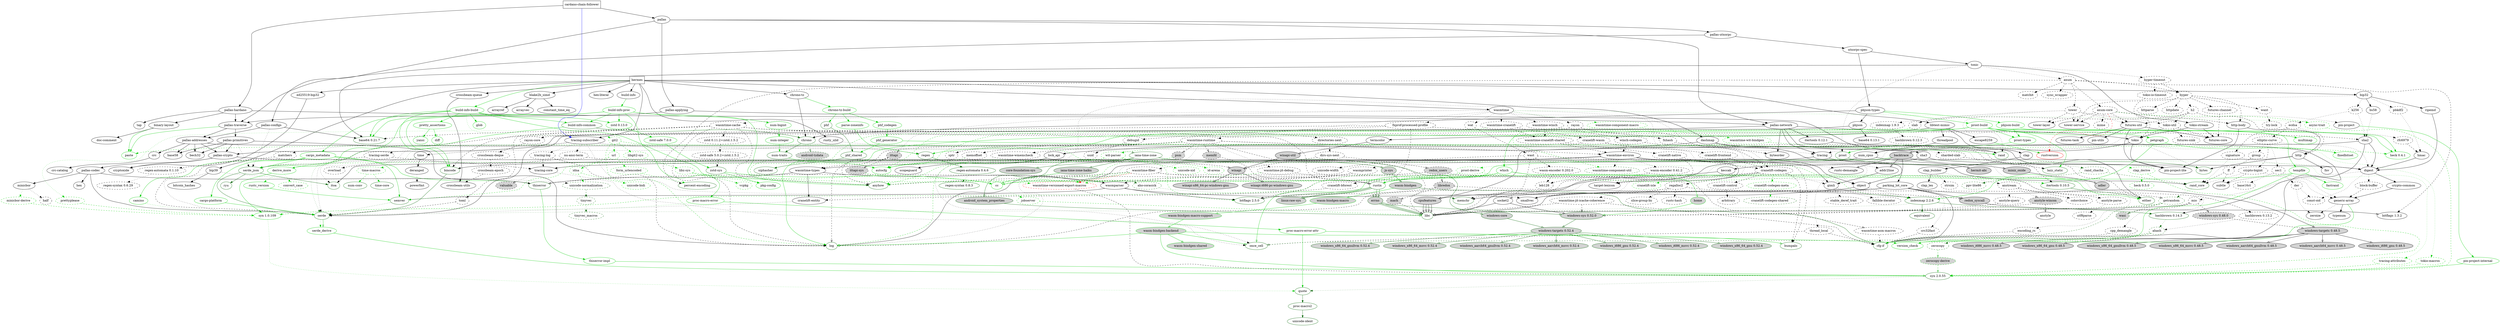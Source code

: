 digraph {
    0 [ label = "hermes" shape = box]
    1 [ label = "cardano-chain-follower" shape = box]
    2 [ label = "anyhow" color = darkgreen]
    3 [ label = "bip32" ]
    4 [ label = "bip39" ]
    5 [ label = "blake2b_simd" ]
    6 [ label = "build-info" ]
    7 [ label = "build-info-build" color = green3]
    8 [ label = "chrono" color = darkgreen]
    9 [ label = "chrono-tz" ]
    10 [ label = "clap" ]
    11 [ label = "crossbeam-queue" ]
    12 [ label = "cryptoxide" ]
    13 [ label = "dashmap" ]
    14 [ label = "derive_more" color = green3]
    15 [ label = "ed25519-bip32" ]
    16 [ label = "hex-literal" ]
    17 [ label = "iana-time-zone" color = darkgreen]
    18 [ label = "libtest-mimic" ]
    19 [ label = "once_cell" color = darkgreen]
    20 [ label = "rand" color = darkgreen]
    21 [ label = "rusty_ulid" ]
    22 [ label = "thiserror" color = darkgreen]
    23 [ label = "time" ]
    24 [ label = "tracing" ]
    25 [ label = "tracing-subscriber" ]
    26 [ label = "wasmtime" ]
    27 [ label = "hex" ]
    28 [ label = "pallas" ]
    29 [ label = "pallas-hardano" ]
    30 [ label = "tokio" ]
    31 [ label = "bs58" ]
    32 [ label = "hmac" ]
    33 [ label = "k256" style = dashed]
    34 [ label = "pbkdf2" style = dashed]
    35 [ label = "rand_core" color = darkgreen]
    36 [ label = "ripemd" ]
    37 [ label = "sha2" ]
    38 [ label = "subtle" ]
    39 [ label = "zeroize" ]
    40 [ label = "bitcoin_hashes" ]
    41 [ label = "serde" color = darkgreen]
    42 [ label = "unicode-normalization" color = darkgreen, style = dashed]
    43 [ label = "arrayref" ]
    44 [ label = "arrayvec" ]
    45 [ label = "constant_time_eq" ]
    46 [ label = "bincode" color = darkgreen]
    47 [ label = "build-info-common" color = darkgreen]
    48 [ label = "build-info-proc" color = green3]
    49 [ label = "base64 0.21.7" color = darkgreen]
    50 [ label = "cargo_metadata" color = green3]
    51 [ label = "git2" color = green3, style = dashed]
    52 [ label = "glob" color = green3]
    53 [ label = "pretty_assertions" color = green3]
    54 [ label = "rustc_version" color = green3]
    55 [ label = "serde_json" color = darkgreen]
    56 [ label = "zstd 0.13.0" color = green3]
    57 [ label = "android-tzdata" color = darkgreen, style = "dashed,filled", fillcolor = lightgrey]
    58 [ label = "js-sys" color = darkgreen, style = filled, fillcolor = lightgrey]
    59 [ label = "num-traits" color = darkgreen]
    60 [ label = "wasm-bindgen" color = darkgreen, style = filled, fillcolor = lightgrey]
    61 [ label = "windows-targets 0.52.4" color = darkgreen, style = filled, fillcolor = lightgrey]
    62 [ label = "chrono-tz-build" color = green3]
    63 [ label = "phf" color = darkgreen]
    64 [ label = "clap_builder" ]
    65 [ label = "clap_derive" color = green3, style = dashed]
    66 [ label = "crossbeam-utils" ]
    67 [ label = "cfg-if" color = darkgreen]
    68 [ label = "hashbrown 0.14.3" color = darkgreen]
    69 [ label = "lock_api" ]
    70 [ label = "parking_lot_core" ]
    71 [ label = "convert_case" color = green3, style = dashed]
    72 [ label = "proc-macro2" color = darkgreen]
    73 [ label = "quote" color = darkgreen]
    74 [ label = "syn 1.0.109" color = green3]
    75 [ label = "android_system_properties" color = darkgreen, style = filled, fillcolor = lightgrey]
    76 [ label = "core-foundation-sys" color = darkgreen, style = filled, fillcolor = lightgrey]
    77 [ label = "iana-time-zone-haiku" color = darkgreen, style = filled, fillcolor = lightgrey]
    78 [ label = "windows-core" color = darkgreen, style = filled, fillcolor = lightgrey]
    79 [ label = "escape8259" ]
    80 [ label = "termcolor" ]
    81 [ label = "threadpool" ]
    82 [ label = "libc" color = darkgreen]
    83 [ label = "rand_chacha" color = darkgreen, style = dashed]
    84 [ label = "thiserror-impl" color = green3]
    85 [ label = "deranged" ]
    86 [ label = "itoa" color = darkgreen]
    87 [ label = "num-conv" color = darkgreen]
    88 [ label = "powerfmt" ]
    89 [ label = "time-core" color = darkgreen]
    90 [ label = "time-macros" color = green3, style = dashed]
    91 [ label = "log" color = darkgreen]
    92 [ label = "pin-project-lite" ]
    93 [ label = "tracing-attributes" color = green3, style = dashed]
    94 [ label = "tracing-core" ]
    95 [ label = "matchers" style = dashed]
    96 [ label = "nu-ansi-term" style = dashed]
    97 [ label = "regex" color = darkgreen]
    98 [ label = "sharded-slab" style = dashed]
    99 [ label = "smallvec" ]
    100 [ label = "thread_local" style = dashed]
    101 [ label = "tracing-log" style = dashed]
    102 [ label = "tracing-serde" style = dashed]
    103 [ label = "addr2line" ]
    104 [ label = "async-trait" color = green3, style = dashed]
    105 [ label = "bumpalo" color = darkgreen]
    106 [ label = "encoding_rs" style = dashed]
    107 [ label = "fxprof-processed-profile" style = dashed]
    108 [ label = "gimli" ]
    109 [ label = "indexmap 2.2.6" color = darkgreen]
    110 [ label = "ittapi" style = "dashed,filled", fillcolor = lightgrey]
    111 [ label = "object" ]
    112 [ label = "paste" color = green3]
    113 [ label = "rayon" style = dashed]
    114 [ label = "rustix" color = darkgreen]
    115 [ label = "serde_derive" color = green3]
    116 [ label = "target-lexicon" ]
    117 [ label = "wasm-encoder 0.41.2" style = dashed]
    118 [ label = "wasmparser" ]
    119 [ label = "wasmtime-cache" style = dashed]
    120 [ label = "wasmtime-component-macro" color = green3, style = dashed]
    121 [ label = "wasmtime-component-util" color = darkgreen, style = dashed]
    122 [ label = "wasmtime-cranelift" style = dashed]
    123 [ label = "wasmtime-environ" ]
    124 [ label = "wasmtime-fiber" style = dashed]
    125 [ label = "wasmtime-jit-debug" style = dashed]
    126 [ label = "wasmtime-jit-icache-coherence" style = dashed]
    127 [ label = "wasmtime-runtime" style = dashed]
    128 [ label = "wasmtime-winch" style = dashed]
    129 [ label = "wat" style = dashed]
    130 [ label = "windows-sys 0.52.0" color = darkgreen, style = filled, fillcolor = lightgrey]
    131 [ label = "pallas-addresses" ]
    132 [ label = "pallas-applying" ]
    133 [ label = "pallas-codec" ]
    134 [ label = "pallas-configs" ]
    135 [ label = "pallas-crypto" ]
    136 [ label = "pallas-network" ]
    137 [ label = "pallas-primitives" ]
    138 [ label = "pallas-traverse" ]
    139 [ label = "pallas-utxorpc" ]
    140 [ label = "binary-layout" ]
    141 [ label = "tap" ]
    142 [ label = "backtrace" style = filled, fillcolor = lightgrey]
    143 [ label = "bytes" color = darkgreen]
    144 [ label = "mio" style = dashed]
    145 [ label = "num_cpus" ]
    146 [ label = "socket2" ]
    147 [ label = "tokio-macros" color = green3, style = dashed]
    148 [ label = "windows-sys 0.48.0" style = "dashed,filled", fillcolor = lightgrey]
    149 [ label = "digest" ]
    150 [ label = "ecdsa" style = dashed]
    151 [ label = "elliptic-curve" style = dashed]
    152 [ label = "getrandom" color = darkgreen, style = dashed]
    153 [ label = "cpufeatures" style = filled, fillcolor = lightgrey]
    154 [ label = "tinyvec" color = darkgreen, style = dashed]
    155 [ label = "semver" color = darkgreen]
    156 [ label = "num-bigint" color = green3]
    157 [ label = "proc-macro-error" color = green3]
    158 [ label = "syn 2.0.55" color = darkgreen]
    159 [ label = "camino" color = green3]
    160 [ label = "cargo-platform" color = green3]
    161 [ label = "bitflags 2.5.0" color = darkgreen]
    162 [ label = "libgit2-sys" color = green3, style = dashed]
    163 [ label = "url" color = green3, style = dashed]
    164 [ label = "diff" color = green3]
    165 [ label = "yansi" color = green3]
    166 [ label = "ryu" color = darkgreen]
    167 [ label = "zstd-safe 7.0.0" color = green3]
    168 [ label = "autocfg" color = green3]
    169 [ label = "wasm-bindgen-macro" color = green3, style = filled, fillcolor = lightgrey]
    170 [ label = "windows_aarch64_gnullvm 0.52.4" color = darkgreen, style = filled, fillcolor = lightgrey]
    171 [ label = "windows_aarch64_msvc 0.52.4" color = darkgreen, style = filled, fillcolor = lightgrey]
    172 [ label = "windows_i686_gnu 0.52.4" color = darkgreen, style = filled, fillcolor = lightgrey]
    173 [ label = "windows_i686_msvc 0.52.4" color = darkgreen, style = filled, fillcolor = lightgrey]
    174 [ label = "windows_x86_64_gnu 0.52.4" color = darkgreen, style = filled, fillcolor = lightgrey]
    175 [ label = "windows_x86_64_gnullvm 0.52.4" color = darkgreen, style = filled, fillcolor = lightgrey]
    176 [ label = "windows_x86_64_msvc 0.52.4" color = darkgreen, style = filled, fillcolor = lightgrey]
    177 [ label = "parse-zoneinfo" color = green3]
    178 [ label = "phf_codegen" color = green3]
    179 [ label = "phf_shared" color = darkgreen]
    180 [ label = "anstream" style = dashed]
    181 [ label = "anstyle" ]
    182 [ label = "clap_lex" ]
    183 [ label = "strsim" style = dashed]
    184 [ label = "heck 0.5.0" color = green3, style = dashed]
    185 [ label = "ahash" color = darkgreen, style = dashed]
    186 [ label = "scopeguard" ]
    187 [ label = "redox_syscall" style = filled, fillcolor = lightgrey]
    188 [ label = "windows-targets 0.48.5" style = filled, fillcolor = lightgrey]
    189 [ label = "unicode-ident" color = darkgreen]
    190 [ label = "cc" color = green3]
    191 [ label = "rustversion" color = red]
    192 [ label = "winapi-util" style = filled, fillcolor = lightgrey]
    193 [ label = "ppv-lite86" color = darkgreen, style = dashed]
    194 [ label = "valuable" style = "dashed,filled", fillcolor = lightgrey]
    195 [ label = "regex-automata 0.1.10" style = dashed]
    196 [ label = "overload" style = dashed]
    197 [ label = "winapi" style = filled, fillcolor = lightgrey]
    198 [ label = "aho-corasick" color = darkgreen, style = dashed]
    199 [ label = "memchr" color = darkgreen]
    200 [ label = "regex-automata 0.4.6" color = darkgreen]
    201 [ label = "regex-syntax 0.8.3" color = darkgreen]
    202 [ label = "lazy_static" color = darkgreen]
    203 [ label = "debugid" style = dashed]
    204 [ label = "fxhash" style = dashed]
    205 [ label = "fallible-iterator" style = dashed]
    206 [ label = "stable_deref_trait" style = dashed]
    207 [ label = "equivalent" color = darkgreen]
    208 [ label = "ittapi-sys" style = "dashed,filled", fillcolor = lightgrey]
    209 [ label = "crc32fast" style = dashed]
    210 [ label = "either" color = darkgreen]
    211 [ label = "rayon-core" style = dashed]
    212 [ label = "errno" color = darkgreen, style = filled, fillcolor = lightgrey]
    213 [ label = "linux-raw-sys" color = darkgreen, style = filled, fillcolor = lightgrey]
    214 [ label = "leb128" style = dashed]
    215 [ label = "directories-next" style = dashed]
    216 [ label = "toml" style = dashed]
    217 [ label = "zstd 0.11.2+zstd.1.5.2" style = dashed]
    218 [ label = "wasmtime-wit-bindgen" color = green3, style = dashed]
    219 [ label = "wit-parser" color = green3, style = dashed]
    220 [ label = "cranelift-codegen" style = dashed]
    221 [ label = "cranelift-control" style = dashed]
    222 [ label = "cranelift-entity" ]
    223 [ label = "cranelift-frontend" style = dashed]
    224 [ label = "cranelift-native" style = dashed]
    225 [ label = "cranelift-wasm" style = dashed]
    226 [ label = "wasmtime-cranelift-shared" style = dashed]
    227 [ label = "wasmtime-versioned-export-macros" color = red, style = dashed]
    228 [ label = "cpp_demangle" style = dashed]
    229 [ label = "rustc-demangle" ]
    230 [ label = "wasmprinter" style = dashed]
    231 [ label = "wasmtime-types" ]
    232 [ label = "wasmtime-asm-macros" style = dashed]
    233 [ label = "mach" style = "dashed,filled", fillcolor = lightgrey]
    234 [ label = "memfd" style = "dashed,filled", fillcolor = lightgrey]
    235 [ label = "memoffset" style = dashed]
    236 [ label = "psm" style = "dashed,filled", fillcolor = lightgrey]
    237 [ label = "sptr" style = dashed]
    238 [ label = "wasmtime-wmemcheck" style = dashed]
    239 [ label = "winch-codegen" style = dashed]
    240 [ label = "wast" style = dashed]
    241 [ label = "base58" ]
    242 [ label = "bech32" ]
    243 [ label = "crc" ]
    244 [ label = "sha3" ]
    245 [ label = "minicbor" ]
    246 [ label = "byteorder" ]
    247 [ label = "itertools 0.12.1" ]
    248 [ label = "utxorpc-spec" ]
    249 [ label = "doc-comment" ]
    250 [ label = "miniz_oxide" style = filled, fillcolor = lightgrey]
    251 [ label = "wasi" color = darkgreen, style = "dashed,filled", fillcolor = lightgrey]
    252 [ label = "hermit-abi" style = filled, fillcolor = lightgrey]
    253 [ label = "block-buffer" style = dashed]
    254 [ label = "const-oid" style = dashed]
    255 [ label = "crypto-common" ]
    256 [ label = "der" style = dashed]
    257 [ label = "rfc6979" style = dashed]
    258 [ label = "signature" style = dashed]
    259 [ label = "base16ct" style = dashed]
    260 [ label = "crypto-bigint" style = dashed]
    261 [ label = "ff" style = dashed]
    262 [ label = "generic-array" ]
    263 [ label = "group" style = dashed]
    264 [ label = "sec1" style = dashed]
    265 [ label = "tinyvec_macros" color = darkgreen, style = dashed]
    266 [ label = "num-integer" color = green3]
    267 [ label = "proc-macro-error-attr" color = green3]
    268 [ label = "version_check" color = green3]
    269 [ label = "libz-sys" color = green3, style = dashed]
    270 [ label = "pkg-config" color = green3]
    271 [ label = "form_urlencoded" color = green3, style = dashed]
    272 [ label = "idna" color = green3, style = dashed]
    273 [ label = "percent-encoding" color = darkgreen]
    274 [ label = "zstd-sys" color = darkgreen]
    275 [ label = "wasm-bindgen-macro-support" color = green3, style = filled, fillcolor = lightgrey]
    276 [ label = "phf_generator" color = green3]
    277 [ label = "siphasher" color = darkgreen]
    278 [ label = "anstyle-parse" style = dashed]
    279 [ label = "anstyle-query" style = dashed]
    280 [ label = "anstyle-wincon" style = "dashed,filled", fillcolor = lightgrey]
    281 [ label = "colorchoice" style = dashed]
    282 [ label = "utf8parse" style = dashed]
    283 [ label = "zerocopy" color = darkgreen, style = dashed]
    284 [ label = "bitflags 1.3.2" ]
    285 [ label = "windows_aarch64_gnullvm 0.48.5" style = filled, fillcolor = lightgrey]
    286 [ label = "windows_aarch64_msvc 0.48.5" style = filled, fillcolor = lightgrey]
    287 [ label = "windows_i686_gnu 0.48.5" style = filled, fillcolor = lightgrey]
    288 [ label = "windows_i686_msvc 0.48.5" style = filled, fillcolor = lightgrey]
    289 [ label = "windows_x86_64_gnu 0.48.5" style = filled, fillcolor = lightgrey]
    290 [ label = "windows_x86_64_gnullvm 0.48.5" style = filled, fillcolor = lightgrey]
    291 [ label = "windows_x86_64_msvc 0.48.5" style = filled, fillcolor = lightgrey]
    292 [ label = "jobserver" color = green3, style = dashed]
    293 [ label = "regex-syntax 0.6.29" style = dashed]
    294 [ label = "winapi-i686-pc-windows-gnu" style = filled, fillcolor = lightgrey]
    295 [ label = "winapi-x86_64-pc-windows-gnu" style = filled, fillcolor = lightgrey]
    296 [ label = "uuid" style = dashed]
    297 [ label = "crossbeam-deque" style = dashed]
    298 [ label = "dirs-sys-next" style = dashed]
    299 [ label = "zstd-safe 5.0.2+zstd.1.5.2" style = dashed]
    300 [ label = "heck 0.4.1" color = green3]
    301 [ label = "id-arena" color = green3, style = dashed]
    302 [ label = "unicode-xid" color = green3, style = dashed]
    303 [ label = "cranelift-bforest" style = dashed]
    304 [ label = "cranelift-codegen-meta" color = green3, style = dashed]
    305 [ label = "cranelift-codegen-shared" color = darkgreen, style = dashed]
    306 [ label = "cranelift-isle" color = green3, style = dashed]
    307 [ label = "regalloc2" style = dashed]
    308 [ label = "arbitrary" style = dashed]
    309 [ label = "itertools 0.10.5" color = darkgreen]
    310 [ label = "unicode-width" style = dashed]
    311 [ label = "wasm-encoder 0.202.0" style = dashed]
    312 [ label = "crc-catalog" ]
    313 [ label = "keccak" ]
    314 [ label = "half" style = dashed]
    315 [ label = "minicbor-derive" color = green3, style = dashed]
    316 [ label = "pbjson" ]
    317 [ label = "pbjson-types" ]
    318 [ label = "prost" color = darkgreen]
    319 [ label = "tonic" ]
    320 [ label = "adler" style = filled, fillcolor = lightgrey]
    321 [ label = "typenum" ]
    322 [ label = "vcpkg" color = green3, style = dashed]
    323 [ label = "unicode-bidi" color = green3, style = dashed]
    324 [ label = "wasm-bindgen-backend" color = green3, style = filled, fillcolor = lightgrey]
    325 [ label = "wasm-bindgen-shared" color = green3, style = filled, fillcolor = lightgrey]
    326 [ label = "zerocopy-derive" color = green3, style = "dashed,filled", fillcolor = lightgrey]
    327 [ label = "crossbeam-epoch" style = dashed]
    328 [ label = "redox_users" style = "dashed,filled", fillcolor = lightgrey]
    329 [ label = "hashbrown 0.13.2" style = dashed]
    330 [ label = "rustc-hash" style = dashed]
    331 [ label = "slice-group-by" style = dashed]
    332 [ label = "base64 0.13.1" ]
    333 [ label = "pbjson-build" color = green3]
    334 [ label = "prost-build" color = green3]
    335 [ label = "prost-derive" color = green3, style = dashed]
    336 [ label = "axum" style = dashed]
    337 [ label = "futures-core" ]
    338 [ label = "futures-util" ]
    339 [ label = "h2" style = dashed]
    340 [ label = "http" ]
    341 [ label = "http-body" ]
    342 [ label = "hyper" style = dashed]
    343 [ label = "hyper-timeout" style = dashed]
    344 [ label = "pin-project" ]
    345 [ label = "tokio-stream" ]
    346 [ label = "tower" style = dashed]
    347 [ label = "tower-layer" ]
    348 [ label = "tower-service" ]
    349 [ label = "libredox" style = "dashed,filled", fillcolor = lightgrey]
    350 [ label = "prost-types" color = green3]
    351 [ label = "multimap" color = green3]
    352 [ label = "petgraph" color = green3]
    353 [ label = "prettyplease" color = green3, style = dashed]
    354 [ label = "tempfile" color = green3]
    355 [ label = "which" color = green3]
    356 [ label = "axum-core" style = dashed]
    357 [ label = "matchit" style = dashed]
    358 [ label = "mime" style = dashed]
    359 [ label = "sync_wrapper" style = dashed]
    360 [ label = "futures-task" ]
    361 [ label = "pin-utils" ]
    362 [ label = "fnv" ]
    363 [ label = "futures-sink" style = dashed]
    364 [ label = "slab" style = dashed]
    365 [ label = "tokio-util" style = dashed]
    366 [ label = "futures-channel" style = dashed]
    367 [ label = "httparse" style = dashed]
    368 [ label = "httpdate" style = dashed]
    369 [ label = "want" style = dashed]
    370 [ label = "tokio-io-timeout" style = dashed]
    371 [ label = "pin-project-internal" color = green3]
    372 [ label = "indexmap 1.9.3" style = dashed]
    373 [ label = "fixedbitset" color = green3]
    374 [ label = "fastrand" color = green3]
    375 [ label = "home" color = green3, style = filled, fillcolor = lightgrey]
    376 [ label = "try-lock" style = dashed]
    377 [ label = "hashbrown 0.12.3" style = dashed]
    0 -> 3 [ ]
    0 -> 4 [ ]
    0 -> 5 [ ]
    0 -> 6 [ ]
    0 -> 7 [ color = green3]
    0 -> 9 [ ]
    0 -> 11 [ ]
    0 -> 13 [ ]
    0 -> 15 [ ]
    0 -> 16 [ ]
    0 -> 18 [ ]
    0 -> 21 [ ]
    0 -> 25 [ ]
    0 -> 26 [ ]
    1 -> 28 [ ]
    1 -> 29 [ ]
    1 -> 25 [ color = blue]
    3 -> 31 [ ]
    3 -> 33 [ style = dotted]
    3 -> 19 [ style = dotted]
    3 -> 34 [ style = dotted]
    3 -> 36 [ ]
    4 -> 40 [ ]
    4 -> 41 [ style = dotted]
    4 -> 42 [ style = dotted]
    5 -> 43 [ ]
    5 -> 44 [ ]
    5 -> 45 [ ]
    6 -> 48 [ color = green3]
    7 -> 2 [ color = green3]
    7 -> 49 [ color = green3]
    7 -> 46 [ color = green3]
    7 -> 47 [ color = green3]
    7 -> 50 [ color = green3]
    7 -> 51 [ color = green3, style = dotted]
    7 -> 52 [ color = green3]
    7 -> 53 [ color = green3]
    7 -> 56 [ color = green3]
    8 -> 57 [ color = darkgreen, arrowType = empty, fillcolor = lightgrey, style = dotted]
    8 -> 17 [ color = darkgreen, arrowType = empty, fillcolor = lightgrey, style = dotted]
    8 -> 59 [ color = darkgreen]
    8 -> 41 [ color = darkgreen, style = dotted]
    9 -> 8 [ ]
    9 -> 62 [ color = green3]
    10 -> 64 [ ]
    10 -> 65 [ color = green3, style = dotted]
    11 -> 66 [ ]
    13 -> 68 [ ]
    13 -> 69 [ ]
    13 -> 70 [ ]
    14 -> 71 [ color = green3, style = dotted]
    14 -> 54 [ color = green3, style = dotted]
    14 -> 74 [ color = green3]
    15 -> 12 [ ]
    17 -> 75 [ color = darkgreen, arrowType = empty, fillcolor = lightgrey]
    17 -> 76 [ color = darkgreen, arrowType = empty, fillcolor = lightgrey]
    17 -> 77 [ color = darkgreen, arrowType = empty, fillcolor = lightgrey]
    17 -> 58 [ color = darkgreen, arrowType = empty, fillcolor = lightgrey]
    17 -> 78 [ color = darkgreen, arrowType = empty, fillcolor = lightgrey]
    18 -> 10 [ ]
    18 -> 79 [ ]
    18 -> 80 [ ]
    18 -> 81 [ ]
    20 -> 83 [ color = darkgreen, style = dotted]
    21 -> 20 [ style = dotted]
    21 -> 23 [ style = dotted]
    22 -> 84 [ color = green3]
    23 -> 85 [ ]
    23 -> 86 [ style = dotted]
    23 -> 41 [ style = dotted]
    23 -> 90 [ color = green3, style = dotted]
    24 -> 91 [ style = dotted]
    24 -> 92 [ ]
    24 -> 93 [ color = green3, style = dotted]
    24 -> 94 [ ]
    25 -> 95 [ style = dotted]
    25 -> 96 [ style = dotted]
    25 -> 97 [ style = dotted]
    25 -> 55 [ style = dotted]
    25 -> 98 [ style = dotted]
    25 -> 99 [ style = dotted]
    25 -> 100 [ style = dotted]
    25 -> 23 [ style = dotted]
    25 -> 24 [ style = dotted]
    25 -> 101 [ style = dotted]
    25 -> 102 [ style = dotted]
    26 -> 103 [ style = dotted]
    26 -> 104 [ color = green3, style = dotted]
    26 -> 107 [ style = dotted]
    26 -> 110 [ arrowType = empty, fillcolor = lightgrey, style = dotted]
    26 -> 113 [ style = dotted]
    26 -> 119 [ style = dotted]
    26 -> 120 [ color = green3, style = dotted]
    26 -> 122 [ style = dotted]
    26 -> 126 [ style = dotted]
    26 -> 127 [ style = dotted]
    26 -> 128 [ style = dotted]
    26 -> 129 [ style = dotted]
    28 -> 132 [ ]
    28 -> 134 [ ]
    28 -> 136 [ ]
    28 -> 139 [ ]
    29 -> 140 [ ]
    29 -> 136 [ ]
    29 -> 138 [ ]
    29 -> 141 [ ]
    30 -> 142 [ arrowType = empty, fillcolor = lightgrey]
    30 -> 143 [ style = dotted]
    30 -> 144 [ style = dotted]
    30 -> 145 [ style = dotted]
    30 -> 92 [ ]
    30 -> 146 [ arrowType = empty, fillcolor = lightgrey, style = dotted]
    30 -> 147 [ color = green3, style = dotted]
    31 -> 37 [ style = dotted]
    32 -> 149 [ ]
    33 -> 150 [ style = dotted]
    33 -> 37 [ style = dotted]
    34 -> 32 [ style = dotted]
    35 -> 152 [ color = darkgreen, style = dotted]
    36 -> 149 [ ]
    37 -> 67 [ ]
    37 -> 153 [ arrowType = empty, fillcolor = lightgrey]
    37 -> 149 [ ]
    41 -> 115 [ color = green3, style = dotted]
    41 -> 115 [ color = green3, arrowType = empty, fillcolor = lightgrey]
    42 -> 154 [ color = darkgreen, style = dashed]
    46 -> 41 [ color = darkgreen]
    47 -> 8 [ color = darkgreen]
    47 -> 14 [ color = green3]
    48 -> 2 [ color = green3]
    48 -> 49 [ color = green3]
    48 -> 46 [ color = green3]
    48 -> 47 [ color = green3]
    48 -> 156 [ color = green3]
    48 -> 157 [ color = green3]
    48 -> 55 [ color = green3]
    48 -> 56 [ color = green3]
    50 -> 159 [ color = green3]
    50 -> 160 [ color = green3]
    50 -> 155 [ color = green3]
    50 -> 55 [ color = green3]
    50 -> 22 [ color = green3]
    51 -> 161 [ color = green3, style = dashed]
    51 -> 162 [ color = green3, style = dashed]
    51 -> 91 [ color = green3, style = dashed]
    51 -> 163 [ color = green3, style = dashed]
    53 -> 164 [ color = green3]
    53 -> 165 [ color = green3]
    54 -> 155 [ color = green3]
    55 -> 86 [ color = darkgreen]
    55 -> 166 [ color = darkgreen]
    55 -> 41 [ color = darkgreen]
    56 -> 167 [ color = green3]
    58 -> 60 [ color = darkgreen, arrowType = empty, fillcolor = lightgrey]
    59 -> 168 [ color = green3]
    60 -> 67 [ color = darkgreen, arrowType = empty, fillcolor = lightgrey]
    60 -> 169 [ color = green3, arrowType = empty, fillcolor = lightgrey]
    61 -> 170 [ color = darkgreen, arrowType = empty, fillcolor = lightgrey]
    61 -> 171 [ color = darkgreen, arrowType = empty, fillcolor = lightgrey]
    61 -> 172 [ color = darkgreen, arrowType = empty, fillcolor = lightgrey]
    61 -> 173 [ color = darkgreen, arrowType = empty, fillcolor = lightgrey]
    61 -> 174 [ color = darkgreen, arrowType = empty, fillcolor = lightgrey]
    61 -> 175 [ color = darkgreen, arrowType = empty, fillcolor = lightgrey]
    61 -> 176 [ color = darkgreen, arrowType = empty, fillcolor = lightgrey]
    62 -> 177 [ color = green3]
    62 -> 63 [ color = green3]
    62 -> 178 [ color = green3]
    63 -> 179 [ color = darkgreen]
    64 -> 180 [ style = dotted]
    64 -> 182 [ ]
    64 -> 183 [ style = dotted]
    65 -> 184 [ color = green3, style = dashed]
    65 -> 158 [ color = green3, style = dashed]
    68 -> 185 [ color = darkgreen, style = dotted]
    69 -> 168 [ color = green3]
    69 -> 186 [ ]
    70 -> 67 [ ]
    70 -> 82 [ arrowType = empty, fillcolor = lightgrey]
    70 -> 187 [ arrowType = empty, fillcolor = lightgrey]
    70 -> 99 [ ]
    70 -> 188 [ arrowType = empty, fillcolor = lightgrey]
    72 -> 189 [ color = darkgreen]
    73 -> 72 [ color = darkgreen]
    74 -> 73 [ color = green3, style = dotted]
    75 -> 82 [ color = darkgreen, arrowType = empty, fillcolor = lightgrey]
    77 -> 190 [ color = green3, arrowType = empty, fillcolor = lightgrey]
    78 -> 61 [ color = darkgreen, arrowType = empty, fillcolor = lightgrey]
    79 -> 191 [ color = green3]
    80 -> 192 [ arrowType = empty, fillcolor = lightgrey]
    81 -> 145 [ ]
    83 -> 193 [ color = darkgreen, style = dashed]
    83 -> 35 [ color = darkgreen, style = dashed]
    84 -> 158 [ color = green3]
    85 -> 88 [ style = dotted]
    90 -> 87 [ color = green3, style = dashed]
    90 -> 89 [ color = green3, style = dashed]
    93 -> 158 [ color = green3, style = dashed]
    94 -> 19 [ style = dotted]
    94 -> 194 [ arrowType = empty, fillcolor = lightgrey, style = dotted]
    95 -> 195 [ style = dashed]
    96 -> 196 [ style = dashed]
    96 -> 197 [ arrowType = empty, fillcolor = lightgrey, style = dashed]
    97 -> 200 [ color = darkgreen]
    98 -> 202 [ style = dashed]
    100 -> 67 [ style = dashed]
    100 -> 19 [ style = dashed]
    101 -> 91 [ style = dashed]
    101 -> 94 [ style = dashed]
    102 -> 41 [ style = dashed]
    102 -> 94 [ style = dashed]
    103 -> 108 [ ]
    104 -> 158 [ color = green3, style = dashed]
    106 -> 67 [ style = dashed]
    107 -> 161 [ style = dashed]
    107 -> 203 [ style = dashed]
    107 -> 204 [ style = dashed]
    107 -> 55 [ style = dashed]
    108 -> 205 [ style = dotted]
    108 -> 109 [ style = dotted]
    108 -> 206 [ style = dotted]
    109 -> 207 [ color = darkgreen]
    109 -> 68 [ color = darkgreen]
    109 -> 41 [ color = darkgreen, style = dotted]
    110 -> 2 [ arrowType = empty, fillcolor = lightgrey, style = dashed]
    110 -> 208 [ arrowType = empty, fillcolor = lightgrey, style = dashed]
    110 -> 91 [ arrowType = empty, fillcolor = lightgrey, style = dashed]
    111 -> 209 [ style = dotted]
    111 -> 109 [ style = dotted]
    111 -> 199 [ ]
    113 -> 210 [ style = dashed]
    113 -> 211 [ style = dashed]
    114 -> 161 [ color = darkgreen]
    114 -> 212 [ color = darkgreen, arrowType = empty, fillcolor = lightgrey, style = dotted]
    114 -> 212 [ color = darkgreen, arrowType = empty, fillcolor = lightgrey]
    114 -> 212 [ color = darkgreen, arrowType = empty, fillcolor = lightgrey]
    114 -> 213 [ color = darkgreen, arrowType = empty, fillcolor = lightgrey]
    114 -> 213 [ color = darkgreen, arrowType = empty, fillcolor = lightgrey]
    115 -> 158 [ color = green3]
    117 -> 214 [ style = dashed]
    118 -> 161 [ ]
    118 -> 109 [ ]
    118 -> 155 [ ]
    119 -> 2 [ style = dashed]
    119 -> 49 [ style = dashed]
    119 -> 46 [ style = dashed]
    119 -> 215 [ style = dashed]
    119 -> 91 [ style = dashed]
    119 -> 114 [ arrowType = empty, fillcolor = lightgrey, style = dashed]
    119 -> 37 [ style = dashed]
    119 -> 216 [ style = dashed]
    119 -> 217 [ style = dashed]
    120 -> 121 [ color = green3, style = dashed]
    120 -> 218 [ color = green3, style = dashed]
    122 -> 225 [ style = dashed]
    122 -> 226 [ style = dashed]
    122 -> 227 [ color = green3, style = dashed]
    123 -> 46 [ ]
    123 -> 228 [ style = dotted]
    123 -> 108 [ ]
    123 -> 91 [ ]
    123 -> 111 [ ]
    123 -> 229 [ style = dotted]
    123 -> 116 [ ]
    123 -> 117 [ style = dotted]
    123 -> 230 [ style = dotted]
    123 -> 121 [ style = dotted]
    123 -> 231 [ ]
    124 -> 2 [ style = dashed]
    124 -> 190 [ color = green3, style = dashed]
    124 -> 114 [ arrowType = empty, fillcolor = lightgrey, style = dashed]
    124 -> 232 [ arrowType = empty, fillcolor = lightgrey, style = dashed]
    124 -> 227 [ color = green3, style = dashed]
    124 -> 227 [ color = red, style = dashed]
    125 -> 111 [ style = dotted]
    125 -> 114 [ arrowType = empty, fillcolor = lightgrey, style = dotted]
    125 -> 227 [ color = green3, style = dashed]
    126 -> 67 [ style = dashed]
    126 -> 82 [ arrowType = empty, fillcolor = lightgrey, style = dashed]
    126 -> 130 [ arrowType = empty, fillcolor = lightgrey, style = dashed]
    127 -> 106 [ style = dotted]
    127 -> 233 [ arrowType = empty, fillcolor = lightgrey, style = dashed]
    127 -> 234 [ arrowType = empty, fillcolor = lightgrey, style = dashed]
    127 -> 235 [ style = dashed]
    127 -> 112 [ color = green3, style = dashed]
    127 -> 236 [ arrowType = empty, fillcolor = lightgrey, style = dashed]
    127 -> 237 [ style = dashed]
    127 -> 123 [ style = dashed]
    127 -> 124 [ style = dotted]
    127 -> 125 [ style = dotted]
    127 -> 238 [ style = dashed]
    128 -> 226 [ style = dashed]
    128 -> 239 [ style = dashed]
    129 -> 240 [ style = dashed]
    130 -> 61 [ color = darkgreen, arrowType = empty, fillcolor = lightgrey]
    131 -> 241 [ ]
    131 -> 242 [ ]
    131 -> 243 [ ]
    131 -> 135 [ ]
    131 -> 244 [ ]
    132 -> 138 [ ]
    132 -> 20 [ ]
    133 -> 27 [ ]
    133 -> 245 [ ]
    133 -> 41 [ ]
    133 -> 22 [ ]
    134 -> 49 [ ]
    134 -> 131 [ ]
    134 -> 55 [ style = dotted]
    135 -> 12 [ ]
    135 -> 133 [ ]
    135 -> 35 [ ]
    136 -> 246 [ ]
    136 -> 247 [ ]
    136 -> 135 [ ]
    136 -> 20 [ ]
    136 -> 30 [ ]
    136 -> 24 [ ]
    137 -> 241 [ ]
    137 -> 242 [ ]
    137 -> 91 [ ]
    137 -> 135 [ ]
    137 -> 55 [ style = dotted]
    138 -> 131 [ ]
    138 -> 137 [ ]
    138 -> 112 [ color = green3]
    139 -> 138 [ ]
    139 -> 248 [ ]
    140 -> 249 [ ]
    140 -> 112 [ color = green3]
    142 -> 103 [ arrowType = empty, fillcolor = lightgrey]
    142 -> 190 [ color = green3, arrowType = empty, fillcolor = lightgrey]
    142 -> 250 [ arrowType = empty, fillcolor = lightgrey]
    142 -> 111 [ arrowType = empty, fillcolor = lightgrey]
    142 -> 229 [ arrowType = empty, fillcolor = lightgrey]
    144 -> 82 [ arrowType = empty, fillcolor = lightgrey, style = dashed]
    144 -> 82 [ arrowType = empty, fillcolor = lightgrey, style = dashed]
    144 -> 251 [ arrowType = empty, fillcolor = lightgrey, style = dashed]
    144 -> 148 [ arrowType = empty, fillcolor = lightgrey, style = dashed]
    145 -> 252 [ arrowType = empty, fillcolor = lightgrey]
    145 -> 82 [ arrowType = empty, fillcolor = lightgrey]
    146 -> 82 [ arrowType = empty, fillcolor = lightgrey]
    146 -> 130 [ arrowType = empty, fillcolor = lightgrey]
    147 -> 158 [ color = green3, style = dashed]
    148 -> 188 [ arrowType = empty, fillcolor = lightgrey, style = dashed]
    149 -> 253 [ style = dotted]
    149 -> 254 [ style = dotted]
    149 -> 255 [ ]
    149 -> 38 [ style = dotted]
    150 -> 151 [ style = dashed]
    150 -> 257 [ style = dotted]
    150 -> 258 [ style = dashed]
    151 -> 260 [ style = dashed]
    151 -> 149 [ style = dotted]
    151 -> 263 [ style = dotted]
    151 -> 264 [ style = dotted]
    152 -> 67 [ color = darkgreen, style = dashed]
    152 -> 82 [ color = darkgreen, arrowType = empty, fillcolor = lightgrey, style = dashed]
    152 -> 251 [ color = darkgreen, arrowType = empty, fillcolor = lightgrey, style = dashed]
    153 -> 82 [ arrowType = empty, fillcolor = lightgrey]
    153 -> 82 [ arrowType = empty, fillcolor = lightgrey]
    153 -> 82 [ arrowType = empty, fillcolor = lightgrey]
    153 -> 82 [ arrowType = empty, fillcolor = lightgrey]
    154 -> 265 [ color = darkgreen, style = dotted]
    155 -> 41 [ color = darkgreen, style = dotted]
    156 -> 266 [ color = green3]
    157 -> 267 [ color = green3]
    157 -> 74 [ color = green3, style = dotted]
    158 -> 73 [ color = darkgreen, style = dotted]
    159 -> 41 [ color = green3, style = dotted]
    160 -> 41 [ color = green3]
    162 -> 269 [ color = green3, style = dashed]
    163 -> 271 [ color = green3, style = dashed]
    163 -> 272 [ color = green3, style = dashed]
    167 -> 274 [ color = green3]
    169 -> 275 [ color = green3, arrowType = empty, fillcolor = lightgrey]
    177 -> 97 [ color = green3]
    178 -> 276 [ color = green3]
    179 -> 277 [ color = darkgreen]
    180 -> 278 [ style = dashed]
    180 -> 279 [ style = dotted]
    180 -> 280 [ arrowType = empty, fillcolor = lightgrey, style = dotted]
    180 -> 281 [ style = dashed]
    185 -> 67 [ color = darkgreen, style = dashed]
    185 -> 19 [ color = darkgreen, arrowType = empty, fillcolor = lightgrey, style = dashed]
    185 -> 268 [ color = green3, style = dashed]
    185 -> 283 [ color = darkgreen, style = dashed]
    187 -> 284 [ arrowType = empty, fillcolor = lightgrey]
    188 -> 285 [ arrowType = empty, fillcolor = lightgrey]
    188 -> 286 [ arrowType = empty, fillcolor = lightgrey]
    188 -> 287 [ arrowType = empty, fillcolor = lightgrey]
    188 -> 288 [ arrowType = empty, fillcolor = lightgrey]
    188 -> 289 [ arrowType = empty, fillcolor = lightgrey]
    188 -> 290 [ arrowType = empty, fillcolor = lightgrey]
    188 -> 291 [ arrowType = empty, fillcolor = lightgrey]
    190 -> 292 [ color = green3, style = dotted]
    192 -> 197 [ arrowType = empty, fillcolor = lightgrey]
    195 -> 293 [ style = dotted]
    197 -> 294 [ arrowType = empty, fillcolor = lightgrey]
    197 -> 295 [ arrowType = empty, fillcolor = lightgrey]
    198 -> 199 [ color = darkgreen, style = dotted]
    200 -> 198 [ color = darkgreen, style = dotted]
    200 -> 201 [ color = darkgreen, style = dotted]
    203 -> 296 [ style = dashed]
    204 -> 246 [ style = dashed]
    208 -> 190 [ color = green3, arrowType = empty, fillcolor = lightgrey, style = dashed]
    209 -> 67 [ style = dashed]
    211 -> 297 [ style = dashed]
    212 -> 82 [ color = darkgreen, arrowType = empty, fillcolor = lightgrey]
    212 -> 82 [ color = darkgreen, arrowType = empty, fillcolor = lightgrey]
    212 -> 82 [ color = darkgreen, arrowType = empty, fillcolor = lightgrey]
    212 -> 130 [ color = darkgreen, arrowType = empty, fillcolor = lightgrey]
    215 -> 298 [ style = dashed]
    216 -> 41 [ style = dashed]
    217 -> 299 [ style = dashed]
    218 -> 300 [ color = green3, style = dashed]
    218 -> 219 [ color = green3, style = dashed]
    219 -> 2 [ color = green3, style = dashed]
    219 -> 301 [ color = green3, style = dashed]
    219 -> 109 [ color = green3, style = dashed]
    219 -> 91 [ color = green3, style = dashed]
    219 -> 155 [ color = green3, style = dashed]
    219 -> 55 [ color = green3, style = dashed]
    219 -> 302 [ color = green3, style = dashed]
    220 -> 105 [ style = dashed]
    220 -> 303 [ style = dashed]
    220 -> 304 [ color = green3, style = dashed]
    220 -> 221 [ style = dashed]
    220 -> 306 [ color = green3, style = dashed]
    220 -> 108 [ style = dotted]
    220 -> 307 [ style = dashed]
    220 -> 116 [ style = dashed]
    221 -> 308 [ style = dashed]
    222 -> 41 [ style = dotted]
    223 -> 220 [ style = dashed]
    224 -> 220 [ style = dashed]
    224 -> 82 [ arrowType = empty, fillcolor = lightgrey, style = dashed]
    225 -> 223 [ style = dashed]
    225 -> 309 [ style = dashed]
    225 -> 231 [ style = dashed]
    226 -> 224 [ style = dashed]
    226 -> 123 [ style = dashed]
    227 -> 158 [ style = dashed]
    228 -> 67 [ style = dashed]
    230 -> 2 [ style = dashed]
    230 -> 118 [ style = dashed]
    231 -> 222 [ ]
    231 -> 22 [ ]
    231 -> 118 [ ]
    232 -> 67 [ style = dashed]
    233 -> 82 [ arrowType = empty, fillcolor = lightgrey, style = dashed]
    234 -> 114 [ arrowType = empty, fillcolor = lightgrey, style = dashed]
    235 -> 168 [ color = green3, style = dashed]
    236 -> 190 [ color = green3, arrowType = empty, fillcolor = lightgrey, style = dashed]
    239 -> 220 [ style = dashed]
    239 -> 123 [ style = dashed]
    240 -> 105 [ style = dashed]
    240 -> 199 [ style = dashed]
    240 -> 310 [ style = dashed]
    240 -> 311 [ style = dashed]
    243 -> 312 [ ]
    244 -> 149 [ ]
    244 -> 313 [ ]
    245 -> 314 [ style = dotted]
    245 -> 315 [ color = green3, style = dotted]
    247 -> 210 [ ]
    248 -> 317 [ ]
    248 -> 319 [ ]
    250 -> 320 [ arrowType = empty, fillcolor = lightgrey]
    253 -> 262 [ style = dashed]
    255 -> 262 [ ]
    256 -> 254 [ style = dotted]
    256 -> 39 [ style = dotted]
    257 -> 32 [ style = dashed]
    258 -> 149 [ style = dotted]
    258 -> 35 [ style = dotted]
    260 -> 262 [ style = dotted]
    260 -> 35 [ style = dotted]
    260 -> 38 [ style = dashed]
    261 -> 35 [ style = dashed]
    261 -> 38 [ style = dashed]
    262 -> 321 [ ]
    262 -> 268 [ color = green3]
    262 -> 39 [ style = dotted]
    263 -> 261 [ style = dashed]
    264 -> 259 [ style = dotted]
    264 -> 256 [ style = dotted]
    264 -> 262 [ style = dotted]
    264 -> 38 [ style = dotted]
    266 -> 59 [ color = green3]
    267 -> 73 [ color = green3]
    267 -> 268 [ color = green3]
    269 -> 190 [ color = green3, style = dashed]
    269 -> 270 [ color = green3, style = dashed]
    269 -> 322 [ color = green3, style = dashed]
    271 -> 273 [ color = green3, style = dashed]
    272 -> 323 [ color = green3, style = dashed]
    272 -> 42 [ color = green3, style = dashed]
    274 -> 190 [ color = green3]
    274 -> 270 [ color = green3]
    275 -> 324 [ color = green3, arrowType = empty, fillcolor = lightgrey]
    276 -> 179 [ color = green3]
    276 -> 20 [ color = green3]
    278 -> 282 [ style = dotted]
    279 -> 130 [ arrowType = empty, fillcolor = lightgrey, style = dashed]
    280 -> 181 [ arrowType = empty, fillcolor = lightgrey, style = dashed]
    280 -> 130 [ arrowType = empty, fillcolor = lightgrey, style = dashed]
    283 -> 326 [ color = green3, arrowType = empty, fillcolor = lightgrey, style = dashed]
    292 -> 82 [ color = green3, arrowType = empty, fillcolor = lightgrey, style = dashed]
    297 -> 327 [ style = dashed]
    298 -> 328 [ arrowType = empty, fillcolor = lightgrey, style = dashed]
    298 -> 197 [ arrowType = empty, fillcolor = lightgrey, style = dashed]
    299 -> 274 [ style = dashed]
    303 -> 222 [ style = dashed]
    304 -> 305 [ color = green3, style = dashed]
    307 -> 329 [ style = dashed]
    307 -> 91 [ style = dashed]
    307 -> 330 [ style = dashed]
    307 -> 331 [ style = dashed]
    307 -> 99 [ style = dashed]
    309 -> 210 [ color = darkgreen]
    311 -> 214 [ style = dashed]
    313 -> 153 [ arrowType = empty, fillcolor = lightgrey]
    315 -> 74 [ color = green3, style = dashed]
    316 -> 332 [ ]
    316 -> 41 [ ]
    317 -> 8 [ ]
    317 -> 316 [ ]
    317 -> 333 [ color = green3]
    317 -> 334 [ color = green3]
    318 -> 143 [ color = darkgreen]
    318 -> 335 [ color = green3, style = dotted]
    319 -> 336 [ style = dotted]
    319 -> 49 [ ]
    319 -> 343 [ style = dotted]
    319 -> 318 [ style = dotted]
    319 -> 345 [ ]
    324 -> 105 [ color = green3, arrowType = empty, fillcolor = lightgrey]
    324 -> 91 [ color = green3, arrowType = empty, fillcolor = lightgrey]
    324 -> 19 [ color = green3, arrowType = empty, fillcolor = lightgrey]
    324 -> 158 [ color = green3, arrowType = empty, fillcolor = lightgrey]
    324 -> 325 [ color = green3, arrowType = empty, fillcolor = lightgrey]
    326 -> 158 [ color = green3, arrowType = empty, fillcolor = lightgrey, style = dashed]
    327 -> 66 [ style = dashed]
    328 -> 152 [ arrowType = empty, fillcolor = lightgrey, style = dashed]
    328 -> 349 [ arrowType = empty, fillcolor = lightgrey, style = dashed]
    328 -> 22 [ arrowType = empty, fillcolor = lightgrey, style = dashed]
    329 -> 185 [ style = dotted]
    333 -> 300 [ color = green3]
    333 -> 350 [ color = green3]
    334 -> 300 [ color = green3]
    334 -> 202 [ color = green3]
    334 -> 91 [ color = green3]
    334 -> 351 [ color = green3]
    334 -> 352 [ color = green3]
    334 -> 353 [ color = green3, style = dotted]
    334 -> 350 [ color = green3]
    334 -> 97 [ color = green3]
    334 -> 354 [ color = green3]
    334 -> 355 [ color = green3]
    335 -> 2 [ color = green3, style = dashed]
    335 -> 309 [ color = green3, style = dashed]
    335 -> 74 [ color = green3, style = dashed]
    336 -> 356 [ style = dashed]
    336 -> 284 [ style = dashed]
    336 -> 342 [ style = dashed]
    336 -> 357 [ style = dashed]
    336 -> 273 [ style = dashed]
    336 -> 359 [ style = dashed]
    336 -> 346 [ style = dashed]
    338 -> 337 [ ]
    338 -> 360 [ ]
    338 -> 92 [ ]
    338 -> 361 [ ]
    339 -> 338 [ style = dashed]
    339 -> 340 [ style = dashed]
    339 -> 364 [ style = dashed]
    339 -> 365 [ style = dashed]
    340 -> 143 [ ]
    340 -> 362 [ ]
    340 -> 86 [ ]
    341 -> 340 [ ]
    341 -> 92 [ ]
    342 -> 366 [ style = dashed]
    342 -> 339 [ style = dotted]
    342 -> 341 [ style = dashed]
    342 -> 367 [ style = dashed]
    342 -> 368 [ style = dashed]
    342 -> 348 [ style = dashed]
    342 -> 369 [ style = dashed]
    343 -> 342 [ style = dashed]
    343 -> 370 [ style = dashed]
    344 -> 371 [ color = green3]
    345 -> 337 [ ]
    345 -> 30 [ ]
    346 -> 338 [ style = dotted]
    346 -> 372 [ style = dotted]
    346 -> 344 [ style = dotted]
    346 -> 20 [ style = dotted]
    346 -> 364 [ style = dotted]
    346 -> 365 [ style = dotted]
    346 -> 347 [ style = dashed]
    346 -> 348 [ style = dashed]
    349 -> 161 [ arrowType = empty, fillcolor = lightgrey, style = dashed]
    349 -> 82 [ arrowType = empty, fillcolor = lightgrey, style = dashed]
    349 -> 187 [ arrowType = empty, fillcolor = lightgrey, style = dashed]
    350 -> 318 [ color = green3]
    352 -> 373 [ color = green3]
    352 -> 109 [ color = green3]
    353 -> 74 [ color = green3, style = dashed]
    354 -> 67 [ color = green3]
    354 -> 374 [ color = green3]
    354 -> 114 [ color = green3, arrowType = empty, fillcolor = lightgrey]
    355 -> 210 [ color = green3]
    355 -> 375 [ color = green3, arrowType = empty, fillcolor = lightgrey]
    355 -> 19 [ color = green3, arrowType = empty, fillcolor = lightgrey]
    355 -> 114 [ color = green3]
    356 -> 104 [ color = green3, style = dashed]
    356 -> 338 [ style = dashed]
    356 -> 341 [ style = dashed]
    356 -> 358 [ style = dashed]
    356 -> 191 [ color = red, style = dashed]
    356 -> 347 [ style = dashed]
    356 -> 348 [ style = dashed]
    364 -> 168 [ color = green3, style = dashed]
    365 -> 337 [ style = dashed]
    365 -> 363 [ style = dashed]
    365 -> 30 [ style = dashed]
    365 -> 24 [ style = dotted]
    366 -> 337 [ style = dashed]
    369 -> 376 [ style = dashed]
    370 -> 30 [ style = dashed]
    371 -> 158 [ color = green3]
    372 -> 168 [ color = green3, style = dashed]
    372 -> 377 [ style = dashed]
    375 -> 130 [ color = green3, arrowType = empty, fillcolor = lightgrey]
}

